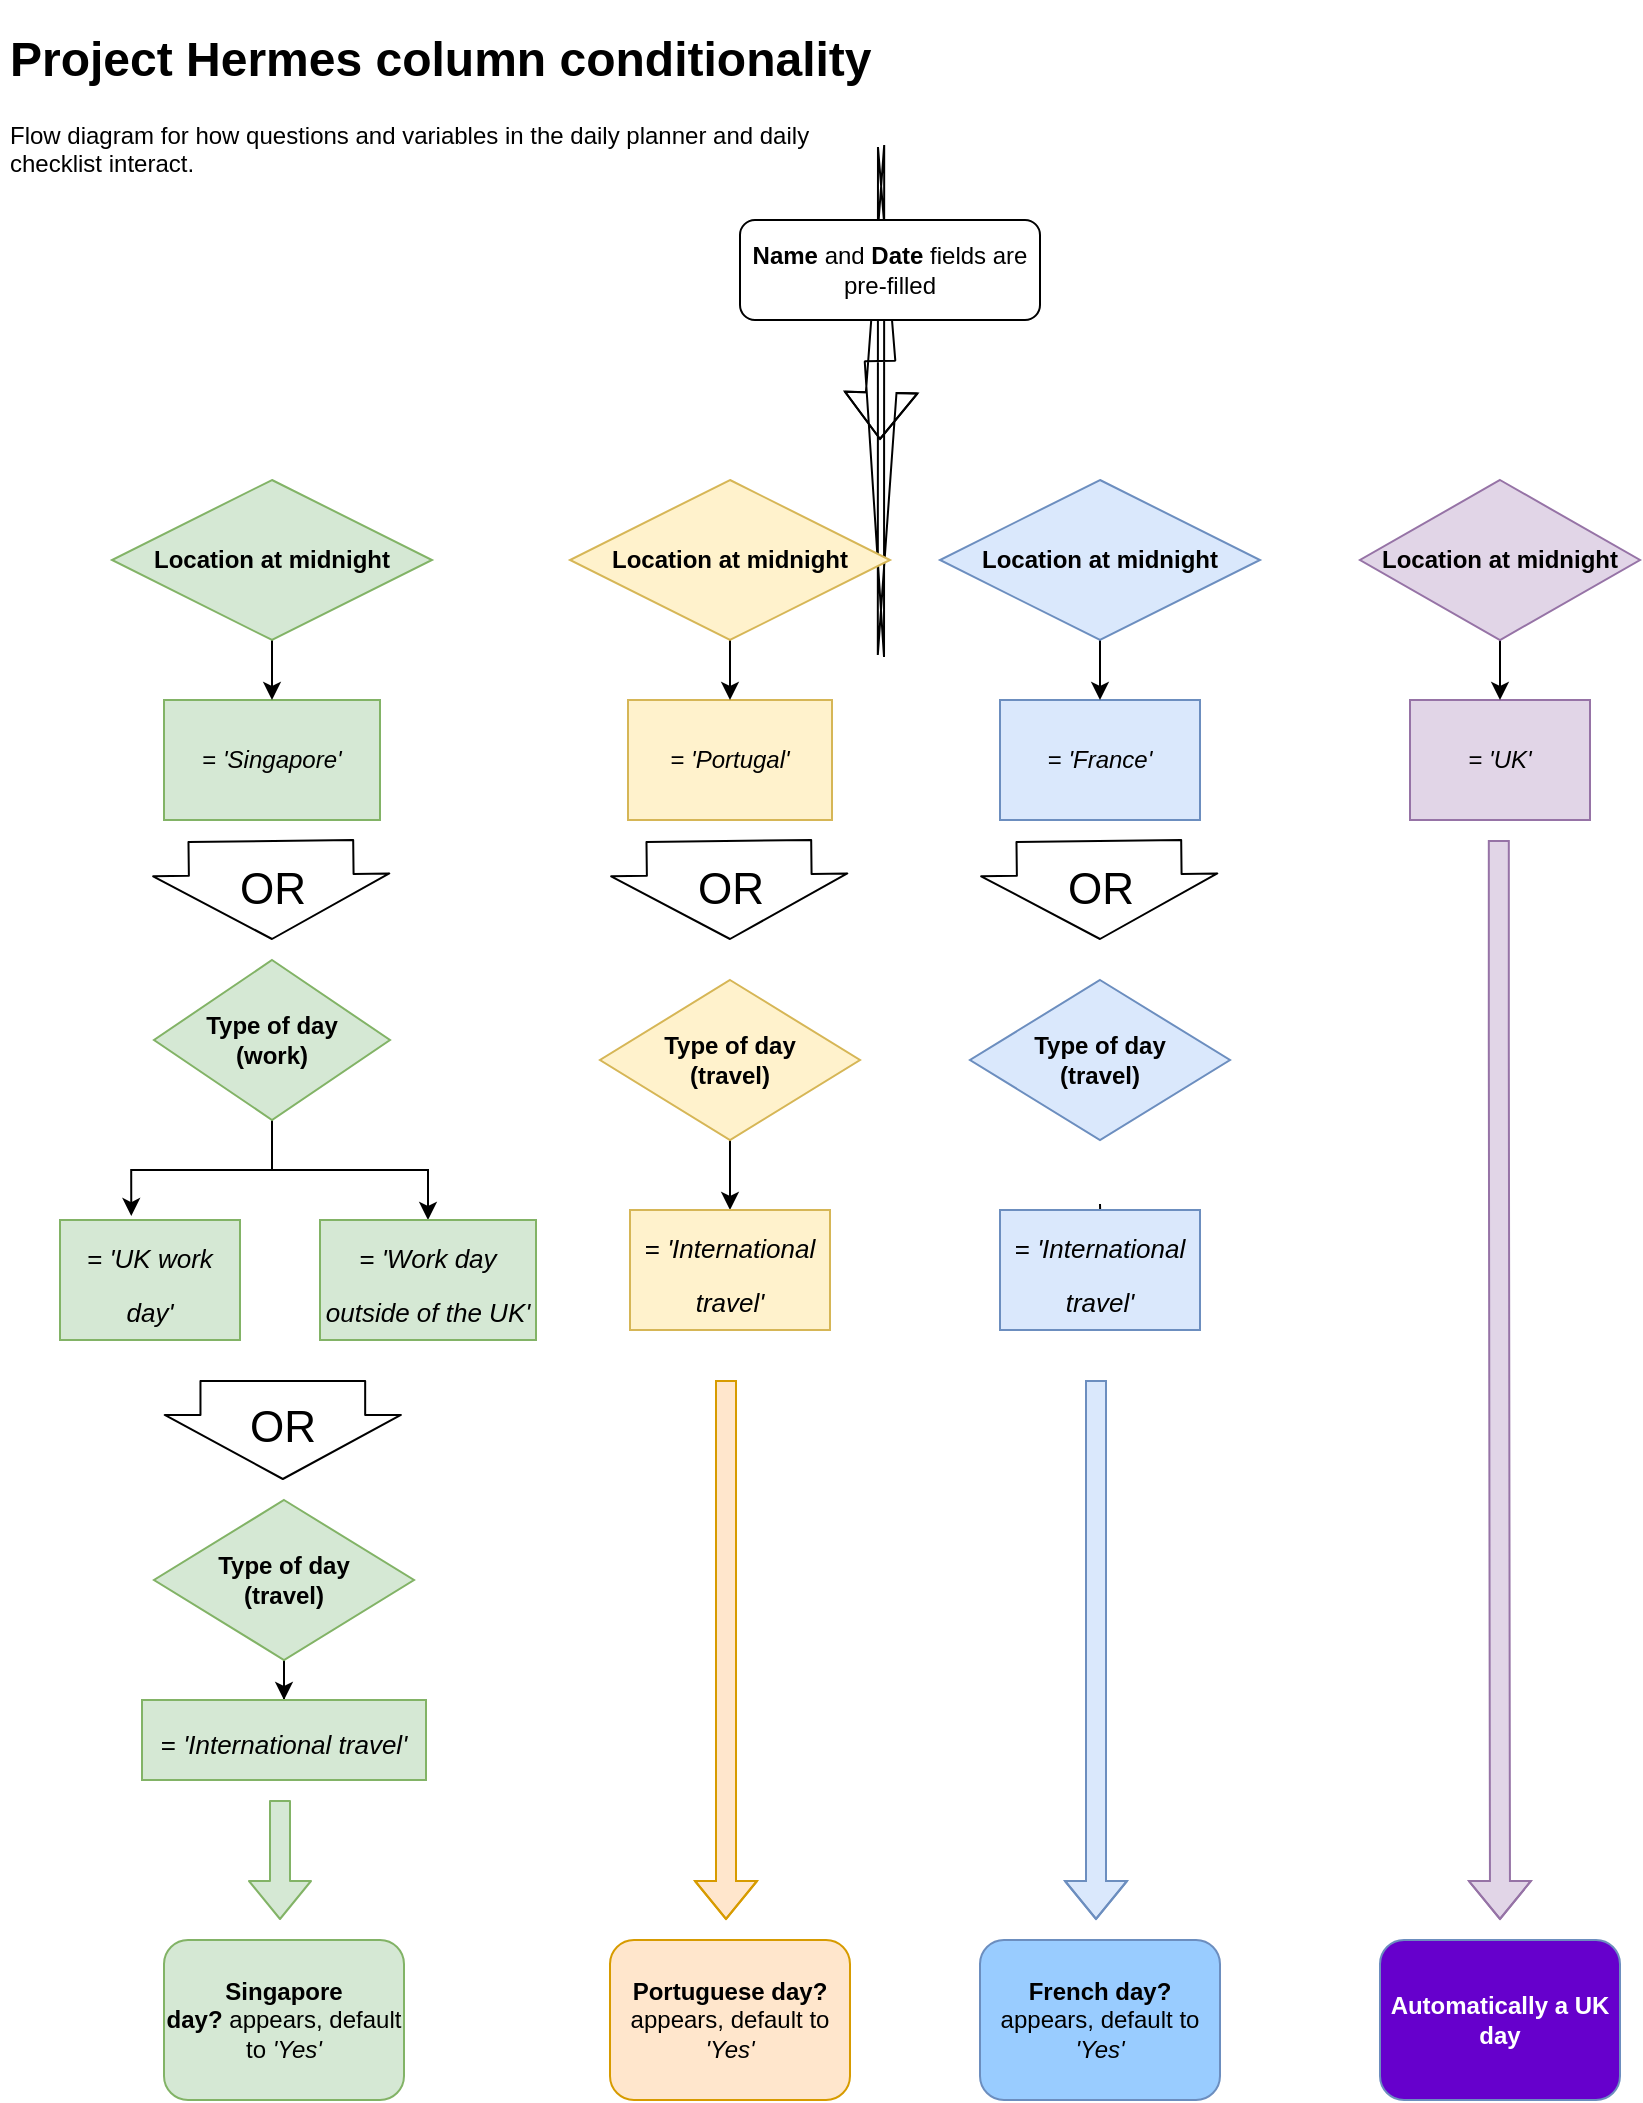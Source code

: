 <mxfile version="12.8.6" type="github"><diagram id="ZMNFStqz4MxVoRbgnShC" name="Page-1"><mxGraphModel dx="1024" dy="1800" grid="1" gridSize="10" guides="1" tooltips="1" connect="1" arrows="1" fold="1" page="1" pageScale="1" pageWidth="850" pageHeight="1100" math="0" shadow="0"><root><mxCell id="0"/><mxCell id="1" parent="0"/><mxCell id="0eRlGbPJmasfL_sEdm5l-1" value="&lt;h1&gt;Project Hermes column conditionality&lt;/h1&gt;&lt;p&gt;Flow diagram for how questions and variables in the daily planner and daily checklist interact.&lt;/p&gt;" style="text;html=1;strokeColor=none;fillColor=none;spacing=5;spacingTop=-20;whiteSpace=wrap;overflow=hidden;rounded=0;" vertex="1" parent="1"><mxGeometry y="-1090" width="445" height="90" as="geometry"/></mxCell><mxCell id="0eRlGbPJmasfL_sEdm5l-3" value="&lt;b&gt;French day? &lt;/b&gt;appears, default to &lt;i&gt;'Yes'&lt;/i&gt;" style="rounded=1;whiteSpace=wrap;html=1;fillColor=#99CCFF;strokeColor=#6c8ebf;" vertex="1" parent="1"><mxGeometry x="490" y="-130" width="120" height="80" as="geometry"/></mxCell><mxCell id="0eRlGbPJmasfL_sEdm5l-6" value="&lt;b style=&quot;white-space: normal&quot;&gt;Singapore day?&amp;nbsp;&lt;/b&gt;&lt;span style=&quot;white-space: normal&quot;&gt;appears, default to&amp;nbsp;&lt;/span&gt;&lt;i style=&quot;white-space: normal&quot;&gt;'Yes'&lt;/i&gt;" style="rounded=1;whiteSpace=wrap;html=1;fillColor=#d5e8d4;strokeColor=#82b366;" vertex="1" parent="1"><mxGeometry x="82" y="-130" width="120" height="80" as="geometry"/></mxCell><mxCell id="0eRlGbPJmasfL_sEdm5l-11" value="&lt;b&gt;Portuguese day? &lt;/b&gt;appears, default to &lt;i&gt;'Yes'&lt;/i&gt;" style="rounded=1;whiteSpace=wrap;html=1;fillColor=#ffe6cc;strokeColor=#d79b00;" vertex="1" parent="1"><mxGeometry x="305" y="-130" width="120" height="80" as="geometry"/></mxCell><mxCell id="0eRlGbPJmasfL_sEdm5l-22" style="edgeStyle=orthogonalEdgeStyle;rounded=0;orthogonalLoop=1;jettySize=auto;html=1;shape=flexArrow;width=15.294;endSize=7.412;" edge="1" parent="1"><mxGeometry relative="1" as="geometry"><mxPoint x="440" y="-880" as="targetPoint"/><mxPoint x="440" y="-920" as="sourcePoint"/></mxGeometry></mxCell><mxCell id="0eRlGbPJmasfL_sEdm5l-16" value="&lt;b&gt;Name &lt;/b&gt;and &lt;b&gt;Date &lt;/b&gt;fields are pre-filled" style="rounded=1;whiteSpace=wrap;html=1;fillColor=#FFFFFF;" vertex="1" parent="1"><mxGeometry x="370" y="-990" width="150" height="50" as="geometry"/></mxCell><mxCell id="0eRlGbPJmasfL_sEdm5l-97" style="edgeStyle=orthogonalEdgeStyle;rounded=0;orthogonalLoop=1;jettySize=auto;html=1;fillColor=#ffffff;fontSize=22;fontColor=#FFFFFF;" edge="1" parent="1" target="0eRlGbPJmasfL_sEdm5l-33"><mxGeometry relative="1" as="geometry"><mxPoint x="620" y="-720" as="sourcePoint"/></mxGeometry></mxCell><mxCell id="0eRlGbPJmasfL_sEdm5l-27" value="= &lt;i&gt;'France'&lt;/i&gt;" style="rounded=0;whiteSpace=wrap;html=1;fillColor=#dae8fc;strokeColor=#6c8ebf;" vertex="1" parent="1"><mxGeometry x="500" y="-750" width="100" height="60" as="geometry"/></mxCell><mxCell id="0eRlGbPJmasfL_sEdm5l-28" value="= &lt;i&gt;'Singapore'&lt;/i&gt;" style="rounded=0;whiteSpace=wrap;html=1;fillColor=#d5e8d4;strokeColor=#82b366;" vertex="1" parent="1"><mxGeometry x="82" y="-750" width="108" height="60" as="geometry"/></mxCell><mxCell id="0eRlGbPJmasfL_sEdm5l-29" value="= &lt;i&gt;'Portugal'&lt;/i&gt;" style="rounded=0;whiteSpace=wrap;html=1;fillColor=#fff2cc;strokeColor=#d6b656;" vertex="1" parent="1"><mxGeometry x="314" y="-750" width="102" height="60" as="geometry"/></mxCell><mxCell id="0eRlGbPJmasfL_sEdm5l-96" style="edgeStyle=orthogonalEdgeStyle;rounded=0;orthogonalLoop=1;jettySize=auto;html=1;fillColor=#e1d5e7;fontSize=22;fontColor=#FFFFFF;shape=flexArrow;strokeColor=#9673a6;" edge="1" parent="1"><mxGeometry relative="1" as="geometry"><mxPoint x="749.41" y="-680" as="sourcePoint"/><mxPoint x="750" y="-140" as="targetPoint"/><Array as="points"><mxPoint x="749.82" y="-580"/><mxPoint x="749.82" y="-580"/></Array></mxGeometry></mxCell><mxCell id="0eRlGbPJmasfL_sEdm5l-31" value="= &lt;i&gt;'UK'&lt;/i&gt;" style="rounded=0;whiteSpace=wrap;html=1;fillColor=#e1d5e7;strokeColor=#9673a6;" vertex="1" parent="1"><mxGeometry x="705" y="-750" width="90" height="60" as="geometry"/></mxCell><mxCell id="0eRlGbPJmasfL_sEdm5l-34" value="&lt;b&gt;Automatically a UK day&lt;/b&gt;" style="rounded=1;whiteSpace=wrap;html=1;fillColor=#6600CC;strokeColor=#6c8ebf;fontColor=#FFFFFF;" vertex="1" parent="1"><mxGeometry x="690" y="-130" width="120" height="80" as="geometry"/></mxCell><mxCell id="0eRlGbPJmasfL_sEdm5l-81" style="edgeStyle=orthogonalEdgeStyle;rounded=0;orthogonalLoop=1;jettySize=auto;html=1;entryX=0.396;entryY=-0.033;entryDx=0;entryDy=0;entryPerimeter=0;fillColor=#E6E6E6;fontSize=22;fontColor=#000000;" edge="1" parent="1" source="0eRlGbPJmasfL_sEdm5l-52" target="0eRlGbPJmasfL_sEdm5l-77"><mxGeometry relative="1" as="geometry"/></mxCell><mxCell id="0eRlGbPJmasfL_sEdm5l-82" style="edgeStyle=orthogonalEdgeStyle;rounded=0;orthogonalLoop=1;jettySize=auto;html=1;entryX=0.5;entryY=0;entryDx=0;entryDy=0;fillColor=#E6E6E6;fontSize=22;fontColor=#000000;" edge="1" parent="1" source="0eRlGbPJmasfL_sEdm5l-52" target="0eRlGbPJmasfL_sEdm5l-78"><mxGeometry relative="1" as="geometry"/></mxCell><mxCell id="0eRlGbPJmasfL_sEdm5l-52" value="&lt;b&gt;Type of day&lt;br&gt;(work)&lt;br&gt;&lt;/b&gt;" style="rhombus;whiteSpace=wrap;html=1;fillColor=#d5e8d4;strokeColor=#82b366;" vertex="1" parent="1"><mxGeometry x="77" y="-620" width="118" height="80" as="geometry"/></mxCell><mxCell id="0eRlGbPJmasfL_sEdm5l-110" style="edgeStyle=orthogonalEdgeStyle;rounded=0;orthogonalLoop=1;jettySize=auto;html=1;fillColor=#ffffff;fontSize=22;fontColor=#FFFFFF;" edge="1" parent="1" target="0eRlGbPJmasfL_sEdm5l-106"><mxGeometry relative="1" as="geometry"><mxPoint x="550.0" y="-498.0" as="sourcePoint"/></mxGeometry></mxCell><mxCell id="0eRlGbPJmasfL_sEdm5l-77" value="&lt;font style=&quot;font-size: 13px&quot;&gt;= &lt;i&gt;'UK work day'&lt;/i&gt;&lt;/font&gt;" style="rounded=0;whiteSpace=wrap;html=1;fontSize=22;fillColor=#d5e8d4;strokeColor=#82b366;" vertex="1" parent="1"><mxGeometry x="30" y="-490" width="90" height="60" as="geometry"/></mxCell><mxCell id="0eRlGbPJmasfL_sEdm5l-78" value="&lt;font style=&quot;font-size: 13px&quot;&gt;= &lt;i&gt;'Work day outside of the UK'&lt;/i&gt;&lt;/font&gt;" style="rounded=0;whiteSpace=wrap;html=1;fontSize=22;fillColor=#d5e8d4;strokeColor=#82b366;" vertex="1" parent="1"><mxGeometry x="160" y="-490" width="108" height="60" as="geometry"/></mxCell><mxCell id="0eRlGbPJmasfL_sEdm5l-108" style="edgeStyle=orthogonalEdgeStyle;rounded=0;orthogonalLoop=1;jettySize=auto;html=1;fillColor=#ffffff;fontSize=22;fontColor=#FFFFFF;" edge="1" parent="1" target="0eRlGbPJmasfL_sEdm5l-107"><mxGeometry relative="1" as="geometry"><mxPoint x="620" y="-410.0" as="sourcePoint"/></mxGeometry></mxCell><mxCell id="0eRlGbPJmasfL_sEdm5l-87" value="OR" style="shape=flexArrow;endArrow=classic;html=1;fontSize=22;fontColor=#000000;endWidth=34.74;endSize=10.353;width=82.353;fillColor=#ffffff;" edge="1" parent="1"><mxGeometry x="0.0" width="50" height="50" relative="1" as="geometry"><mxPoint x="141.41" y="-410" as="sourcePoint"/><mxPoint x="141.41" y="-360" as="targetPoint"/><mxPoint y="-1" as="offset"/></mxGeometry></mxCell><mxCell id="0eRlGbPJmasfL_sEdm5l-104" style="edgeStyle=orthogonalEdgeStyle;rounded=0;orthogonalLoop=1;jettySize=auto;html=1;fillColor=#ffffff;fontSize=22;fontColor=#FFFFFF;" edge="1" parent="1" source="0eRlGbPJmasfL_sEdm5l-89" target="0eRlGbPJmasfL_sEdm5l-103"><mxGeometry relative="1" as="geometry"/></mxCell><mxCell id="0eRlGbPJmasfL_sEdm5l-89" value="&lt;b&gt;Type of day &lt;br&gt;(travel)&lt;/b&gt;" style="rhombus;whiteSpace=wrap;html=1;fillColor=#d5e8d4;strokeColor=#82b366;" vertex="1" parent="1"><mxGeometry x="77" y="-350" width="130" height="80" as="geometry"/></mxCell><mxCell id="0eRlGbPJmasfL_sEdm5l-100" style="edgeStyle=orthogonalEdgeStyle;rounded=0;orthogonalLoop=1;jettySize=auto;html=1;fillColor=#ffffff;fontSize=22;fontColor=#FFFFFF;" edge="1" parent="1" source="0eRlGbPJmasfL_sEdm5l-90" target="0eRlGbPJmasfL_sEdm5l-28"><mxGeometry relative="1" as="geometry"/></mxCell><mxCell id="0eRlGbPJmasfL_sEdm5l-90" value="&lt;b&gt;Location at midnight&lt;/b&gt;" style="rhombus;whiteSpace=wrap;html=1;fillColor=#d5e8d4;strokeColor=#82b366;" vertex="1" parent="1"><mxGeometry x="56" y="-860" width="160" height="80" as="geometry"/></mxCell><mxCell id="0eRlGbPJmasfL_sEdm5l-98" style="edgeStyle=orthogonalEdgeStyle;rounded=0;orthogonalLoop=1;jettySize=auto;html=1;entryX=0.5;entryY=0;entryDx=0;entryDy=0;fillColor=#ffffff;fontSize=22;fontColor=#FFFFFF;" edge="1" parent="1" source="0eRlGbPJmasfL_sEdm5l-91" target="0eRlGbPJmasfL_sEdm5l-27"><mxGeometry relative="1" as="geometry"/></mxCell><mxCell id="0eRlGbPJmasfL_sEdm5l-91" value="&lt;b&gt;Location at midnight&lt;/b&gt;" style="rhombus;whiteSpace=wrap;html=1;fillColor=#dae8fc;strokeColor=#6c8ebf;" vertex="1" parent="1"><mxGeometry x="470" y="-860" width="160" height="80" as="geometry"/></mxCell><mxCell id="0eRlGbPJmasfL_sEdm5l-95" style="edgeStyle=orthogonalEdgeStyle;rounded=0;orthogonalLoop=1;jettySize=auto;html=1;fillColor=#ffffff;fontSize=22;fontColor=#FFFFFF;" edge="1" parent="1" source="0eRlGbPJmasfL_sEdm5l-92" target="0eRlGbPJmasfL_sEdm5l-31"><mxGeometry relative="1" as="geometry"/></mxCell><mxCell id="0eRlGbPJmasfL_sEdm5l-92" value="&lt;b&gt;Location at midnight&lt;/b&gt;" style="rhombus;whiteSpace=wrap;html=1;fillColor=#e1d5e7;strokeColor=#9673a6;" vertex="1" parent="1"><mxGeometry x="680" y="-860" width="140" height="80" as="geometry"/></mxCell><mxCell id="0eRlGbPJmasfL_sEdm5l-103" value="&lt;span style=&quot;font-size: 13px&quot;&gt;= &lt;i&gt;'International travel'&lt;/i&gt;&lt;/span&gt;" style="rounded=0;whiteSpace=wrap;html=1;fontSize=22;fillColor=#d5e8d4;strokeColor=#82b366;" vertex="1" parent="1"><mxGeometry x="71" y="-250" width="142" height="40" as="geometry"/></mxCell><mxCell id="0eRlGbPJmasfL_sEdm5l-105" style="edgeStyle=orthogonalEdgeStyle;rounded=0;orthogonalLoop=1;jettySize=auto;html=1;exitX=0.5;exitY=1;exitDx=0;exitDy=0;fillColor=#ffffff;fontSize=22;fontColor=#FFFFFF;" edge="1" parent="1" source="0eRlGbPJmasfL_sEdm5l-29" target="0eRlGbPJmasfL_sEdm5l-29"><mxGeometry relative="1" as="geometry"/></mxCell><mxCell id="0eRlGbPJmasfL_sEdm5l-106" value="&lt;span style=&quot;font-size: 13px&quot;&gt;= &lt;i&gt;'International travel'&lt;/i&gt;&lt;/span&gt;" style="rounded=0;whiteSpace=wrap;html=1;fontSize=22;fillColor=#dae8fc;strokeColor=#6c8ebf;" vertex="1" parent="1"><mxGeometry x="500" y="-495" width="100" height="60" as="geometry"/></mxCell><mxCell id="0eRlGbPJmasfL_sEdm5l-115" style="edgeStyle=orthogonalEdgeStyle;rounded=0;orthogonalLoop=1;jettySize=auto;html=1;fillColor=#ffffff;fontSize=22;fontColor=#FFFFFF;" edge="1" parent="1" source="0eRlGbPJmasfL_sEdm5l-114" target="0eRlGbPJmasfL_sEdm5l-29"><mxGeometry relative="1" as="geometry"/></mxCell><mxCell id="0eRlGbPJmasfL_sEdm5l-114" value="&lt;b&gt;Location at midnight&lt;/b&gt;" style="rhombus;whiteSpace=wrap;html=1;fillColor=#fff2cc;strokeColor=#d6b656;" vertex="1" parent="1"><mxGeometry x="285" y="-860" width="160" height="80" as="geometry"/></mxCell><mxCell id="0eRlGbPJmasfL_sEdm5l-117" value="OR" style="shape=flexArrow;endArrow=classic;html=1;fontSize=22;fontColor=#000000;endWidth=34.74;endSize=10.353;width=82.353;fillColor=#ffffff;" edge="1" parent="1"><mxGeometry width="50" height="50" relative="1" as="geometry"><mxPoint x="549.41" y="-680" as="sourcePoint"/><mxPoint x="550" y="-630" as="targetPoint"/></mxGeometry></mxCell><mxCell id="0eRlGbPJmasfL_sEdm5l-120" style="edgeStyle=orthogonalEdgeStyle;rounded=0;orthogonalLoop=1;jettySize=auto;html=1;fillColor=#ffffff;fontSize=22;fontColor=#FFFFFF;" edge="1" parent="1" source="0eRlGbPJmasfL_sEdm5l-118" target="0eRlGbPJmasfL_sEdm5l-119"><mxGeometry relative="1" as="geometry"/></mxCell><mxCell id="0eRlGbPJmasfL_sEdm5l-118" value="&lt;b&gt;Type of day &lt;br&gt;(travel)&lt;/b&gt;" style="rhombus;whiteSpace=wrap;html=1;fillColor=#fff2cc;strokeColor=#d6b656;" vertex="1" parent="1"><mxGeometry x="300" y="-610" width="130" height="80" as="geometry"/></mxCell><mxCell id="0eRlGbPJmasfL_sEdm5l-119" value="&lt;span style=&quot;font-size: 13px&quot;&gt;= &lt;i&gt;'International travel'&lt;/i&gt;&lt;/span&gt;" style="rounded=0;whiteSpace=wrap;html=1;fontSize=22;fillColor=#fff2cc;strokeColor=#d6b656;" vertex="1" parent="1"><mxGeometry x="315" y="-495" width="100" height="60" as="geometry"/></mxCell><mxCell id="0eRlGbPJmasfL_sEdm5l-127" style="edgeStyle=orthogonalEdgeStyle;rounded=0;orthogonalLoop=1;jettySize=auto;html=1;fillColor=#ffe6cc;fontSize=22;fontColor=#FFFFFF;shape=flexArrow;strokeColor=#d79b00;" edge="1" parent="1"><mxGeometry relative="1" as="geometry"><mxPoint x="363" y="-410" as="sourcePoint"/><mxPoint x="363" y="-140" as="targetPoint"/><Array as="points"><mxPoint x="363.41" y="-300"/><mxPoint x="363.41" y="-300"/></Array></mxGeometry></mxCell><mxCell id="0eRlGbPJmasfL_sEdm5l-128" style="edgeStyle=orthogonalEdgeStyle;rounded=0;orthogonalLoop=1;jettySize=auto;html=1;fillColor=#dae8fc;fontSize=22;fontColor=#FFFFFF;shape=flexArrow;strokeColor=#6c8ebf;" edge="1" parent="1"><mxGeometry relative="1" as="geometry"><mxPoint x="548" y="-410" as="sourcePoint"/><mxPoint x="548" y="-140" as="targetPoint"/><Array as="points"><mxPoint x="548.82" y="-300"/><mxPoint x="548.82" y="-300"/></Array></mxGeometry></mxCell><mxCell id="0eRlGbPJmasfL_sEdm5l-131" value="&lt;b&gt;Type of day &lt;br&gt;(travel)&lt;/b&gt;" style="rhombus;whiteSpace=wrap;html=1;fillColor=#dae8fc;strokeColor=#6c8ebf;" vertex="1" parent="1"><mxGeometry x="485" y="-610" width="130" height="80" as="geometry"/></mxCell><mxCell id="0eRlGbPJmasfL_sEdm5l-132" value="OR" style="shape=flexArrow;endArrow=classic;html=1;fontSize=22;fontColor=#000000;endWidth=34.74;endSize=10.353;width=82.353;fillColor=#ffffff;" edge="1" parent="1"><mxGeometry width="50" height="50" relative="1" as="geometry"><mxPoint x="135.41" y="-680" as="sourcePoint"/><mxPoint x="136" y="-630" as="targetPoint"/></mxGeometry></mxCell><mxCell id="0eRlGbPJmasfL_sEdm5l-133" value="OR" style="shape=flexArrow;endArrow=classic;html=1;fontSize=22;fontColor=#000000;endWidth=34.74;endSize=10.353;width=82.353;fillColor=#ffffff;" edge="1" parent="1"><mxGeometry width="50" height="50" relative="1" as="geometry"><mxPoint x="364.41" y="-680" as="sourcePoint"/><mxPoint x="365.0" y="-630" as="targetPoint"/></mxGeometry></mxCell><mxCell id="0eRlGbPJmasfL_sEdm5l-138" value="" style="shape=flexArrow;endArrow=classic;html=1;fillColor=#d5e8d4;fontSize=22;fontColor=#FFFFFF;strokeColor=#82b366;" edge="1" parent="1"><mxGeometry width="50" height="50" relative="1" as="geometry"><mxPoint x="140" y="-200" as="sourcePoint"/><mxPoint x="140" y="-140" as="targetPoint"/></mxGeometry></mxCell></root></mxGraphModel></diagram></mxfile>